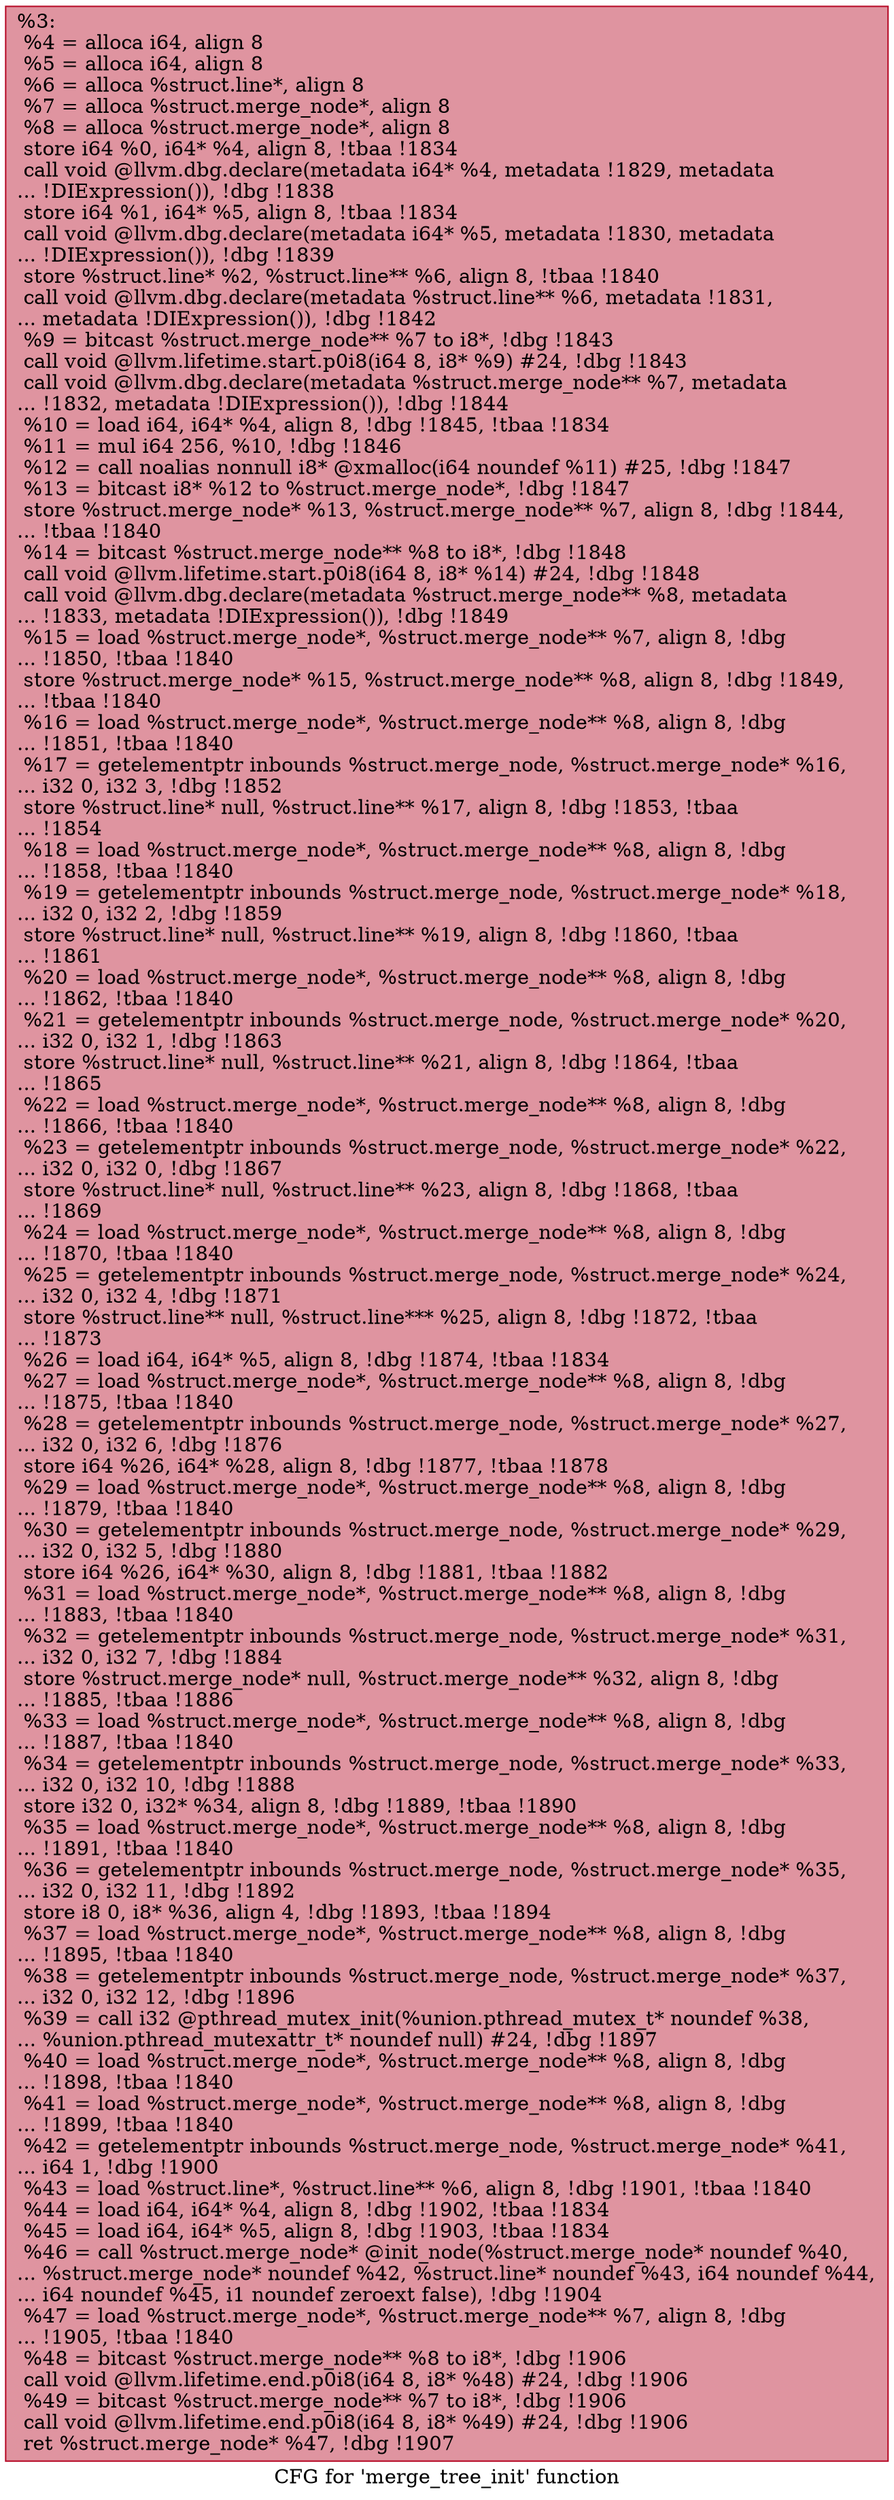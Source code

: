 digraph "CFG for 'merge_tree_init' function" {
	label="CFG for 'merge_tree_init' function";

	Node0x23f7810 [shape=record,color="#b70d28ff", style=filled, fillcolor="#b70d2870",label="{%3:\l  %4 = alloca i64, align 8\l  %5 = alloca i64, align 8\l  %6 = alloca %struct.line*, align 8\l  %7 = alloca %struct.merge_node*, align 8\l  %8 = alloca %struct.merge_node*, align 8\l  store i64 %0, i64* %4, align 8, !tbaa !1834\l  call void @llvm.dbg.declare(metadata i64* %4, metadata !1829, metadata\l... !DIExpression()), !dbg !1838\l  store i64 %1, i64* %5, align 8, !tbaa !1834\l  call void @llvm.dbg.declare(metadata i64* %5, metadata !1830, metadata\l... !DIExpression()), !dbg !1839\l  store %struct.line* %2, %struct.line** %6, align 8, !tbaa !1840\l  call void @llvm.dbg.declare(metadata %struct.line** %6, metadata !1831,\l... metadata !DIExpression()), !dbg !1842\l  %9 = bitcast %struct.merge_node** %7 to i8*, !dbg !1843\l  call void @llvm.lifetime.start.p0i8(i64 8, i8* %9) #24, !dbg !1843\l  call void @llvm.dbg.declare(metadata %struct.merge_node** %7, metadata\l... !1832, metadata !DIExpression()), !dbg !1844\l  %10 = load i64, i64* %4, align 8, !dbg !1845, !tbaa !1834\l  %11 = mul i64 256, %10, !dbg !1846\l  %12 = call noalias nonnull i8* @xmalloc(i64 noundef %11) #25, !dbg !1847\l  %13 = bitcast i8* %12 to %struct.merge_node*, !dbg !1847\l  store %struct.merge_node* %13, %struct.merge_node** %7, align 8, !dbg !1844,\l... !tbaa !1840\l  %14 = bitcast %struct.merge_node** %8 to i8*, !dbg !1848\l  call void @llvm.lifetime.start.p0i8(i64 8, i8* %14) #24, !dbg !1848\l  call void @llvm.dbg.declare(metadata %struct.merge_node** %8, metadata\l... !1833, metadata !DIExpression()), !dbg !1849\l  %15 = load %struct.merge_node*, %struct.merge_node** %7, align 8, !dbg\l... !1850, !tbaa !1840\l  store %struct.merge_node* %15, %struct.merge_node** %8, align 8, !dbg !1849,\l... !tbaa !1840\l  %16 = load %struct.merge_node*, %struct.merge_node** %8, align 8, !dbg\l... !1851, !tbaa !1840\l  %17 = getelementptr inbounds %struct.merge_node, %struct.merge_node* %16,\l... i32 0, i32 3, !dbg !1852\l  store %struct.line* null, %struct.line** %17, align 8, !dbg !1853, !tbaa\l... !1854\l  %18 = load %struct.merge_node*, %struct.merge_node** %8, align 8, !dbg\l... !1858, !tbaa !1840\l  %19 = getelementptr inbounds %struct.merge_node, %struct.merge_node* %18,\l... i32 0, i32 2, !dbg !1859\l  store %struct.line* null, %struct.line** %19, align 8, !dbg !1860, !tbaa\l... !1861\l  %20 = load %struct.merge_node*, %struct.merge_node** %8, align 8, !dbg\l... !1862, !tbaa !1840\l  %21 = getelementptr inbounds %struct.merge_node, %struct.merge_node* %20,\l... i32 0, i32 1, !dbg !1863\l  store %struct.line* null, %struct.line** %21, align 8, !dbg !1864, !tbaa\l... !1865\l  %22 = load %struct.merge_node*, %struct.merge_node** %8, align 8, !dbg\l... !1866, !tbaa !1840\l  %23 = getelementptr inbounds %struct.merge_node, %struct.merge_node* %22,\l... i32 0, i32 0, !dbg !1867\l  store %struct.line* null, %struct.line** %23, align 8, !dbg !1868, !tbaa\l... !1869\l  %24 = load %struct.merge_node*, %struct.merge_node** %8, align 8, !dbg\l... !1870, !tbaa !1840\l  %25 = getelementptr inbounds %struct.merge_node, %struct.merge_node* %24,\l... i32 0, i32 4, !dbg !1871\l  store %struct.line** null, %struct.line*** %25, align 8, !dbg !1872, !tbaa\l... !1873\l  %26 = load i64, i64* %5, align 8, !dbg !1874, !tbaa !1834\l  %27 = load %struct.merge_node*, %struct.merge_node** %8, align 8, !dbg\l... !1875, !tbaa !1840\l  %28 = getelementptr inbounds %struct.merge_node, %struct.merge_node* %27,\l... i32 0, i32 6, !dbg !1876\l  store i64 %26, i64* %28, align 8, !dbg !1877, !tbaa !1878\l  %29 = load %struct.merge_node*, %struct.merge_node** %8, align 8, !dbg\l... !1879, !tbaa !1840\l  %30 = getelementptr inbounds %struct.merge_node, %struct.merge_node* %29,\l... i32 0, i32 5, !dbg !1880\l  store i64 %26, i64* %30, align 8, !dbg !1881, !tbaa !1882\l  %31 = load %struct.merge_node*, %struct.merge_node** %8, align 8, !dbg\l... !1883, !tbaa !1840\l  %32 = getelementptr inbounds %struct.merge_node, %struct.merge_node* %31,\l... i32 0, i32 7, !dbg !1884\l  store %struct.merge_node* null, %struct.merge_node** %32, align 8, !dbg\l... !1885, !tbaa !1886\l  %33 = load %struct.merge_node*, %struct.merge_node** %8, align 8, !dbg\l... !1887, !tbaa !1840\l  %34 = getelementptr inbounds %struct.merge_node, %struct.merge_node* %33,\l... i32 0, i32 10, !dbg !1888\l  store i32 0, i32* %34, align 8, !dbg !1889, !tbaa !1890\l  %35 = load %struct.merge_node*, %struct.merge_node** %8, align 8, !dbg\l... !1891, !tbaa !1840\l  %36 = getelementptr inbounds %struct.merge_node, %struct.merge_node* %35,\l... i32 0, i32 11, !dbg !1892\l  store i8 0, i8* %36, align 4, !dbg !1893, !tbaa !1894\l  %37 = load %struct.merge_node*, %struct.merge_node** %8, align 8, !dbg\l... !1895, !tbaa !1840\l  %38 = getelementptr inbounds %struct.merge_node, %struct.merge_node* %37,\l... i32 0, i32 12, !dbg !1896\l  %39 = call i32 @pthread_mutex_init(%union.pthread_mutex_t* noundef %38,\l... %union.pthread_mutexattr_t* noundef null) #24, !dbg !1897\l  %40 = load %struct.merge_node*, %struct.merge_node** %8, align 8, !dbg\l... !1898, !tbaa !1840\l  %41 = load %struct.merge_node*, %struct.merge_node** %8, align 8, !dbg\l... !1899, !tbaa !1840\l  %42 = getelementptr inbounds %struct.merge_node, %struct.merge_node* %41,\l... i64 1, !dbg !1900\l  %43 = load %struct.line*, %struct.line** %6, align 8, !dbg !1901, !tbaa !1840\l  %44 = load i64, i64* %4, align 8, !dbg !1902, !tbaa !1834\l  %45 = load i64, i64* %5, align 8, !dbg !1903, !tbaa !1834\l  %46 = call %struct.merge_node* @init_node(%struct.merge_node* noundef %40,\l... %struct.merge_node* noundef %42, %struct.line* noundef %43, i64 noundef %44,\l... i64 noundef %45, i1 noundef zeroext false), !dbg !1904\l  %47 = load %struct.merge_node*, %struct.merge_node** %7, align 8, !dbg\l... !1905, !tbaa !1840\l  %48 = bitcast %struct.merge_node** %8 to i8*, !dbg !1906\l  call void @llvm.lifetime.end.p0i8(i64 8, i8* %48) #24, !dbg !1906\l  %49 = bitcast %struct.merge_node** %7 to i8*, !dbg !1906\l  call void @llvm.lifetime.end.p0i8(i64 8, i8* %49) #24, !dbg !1906\l  ret %struct.merge_node* %47, !dbg !1907\l}"];
}
